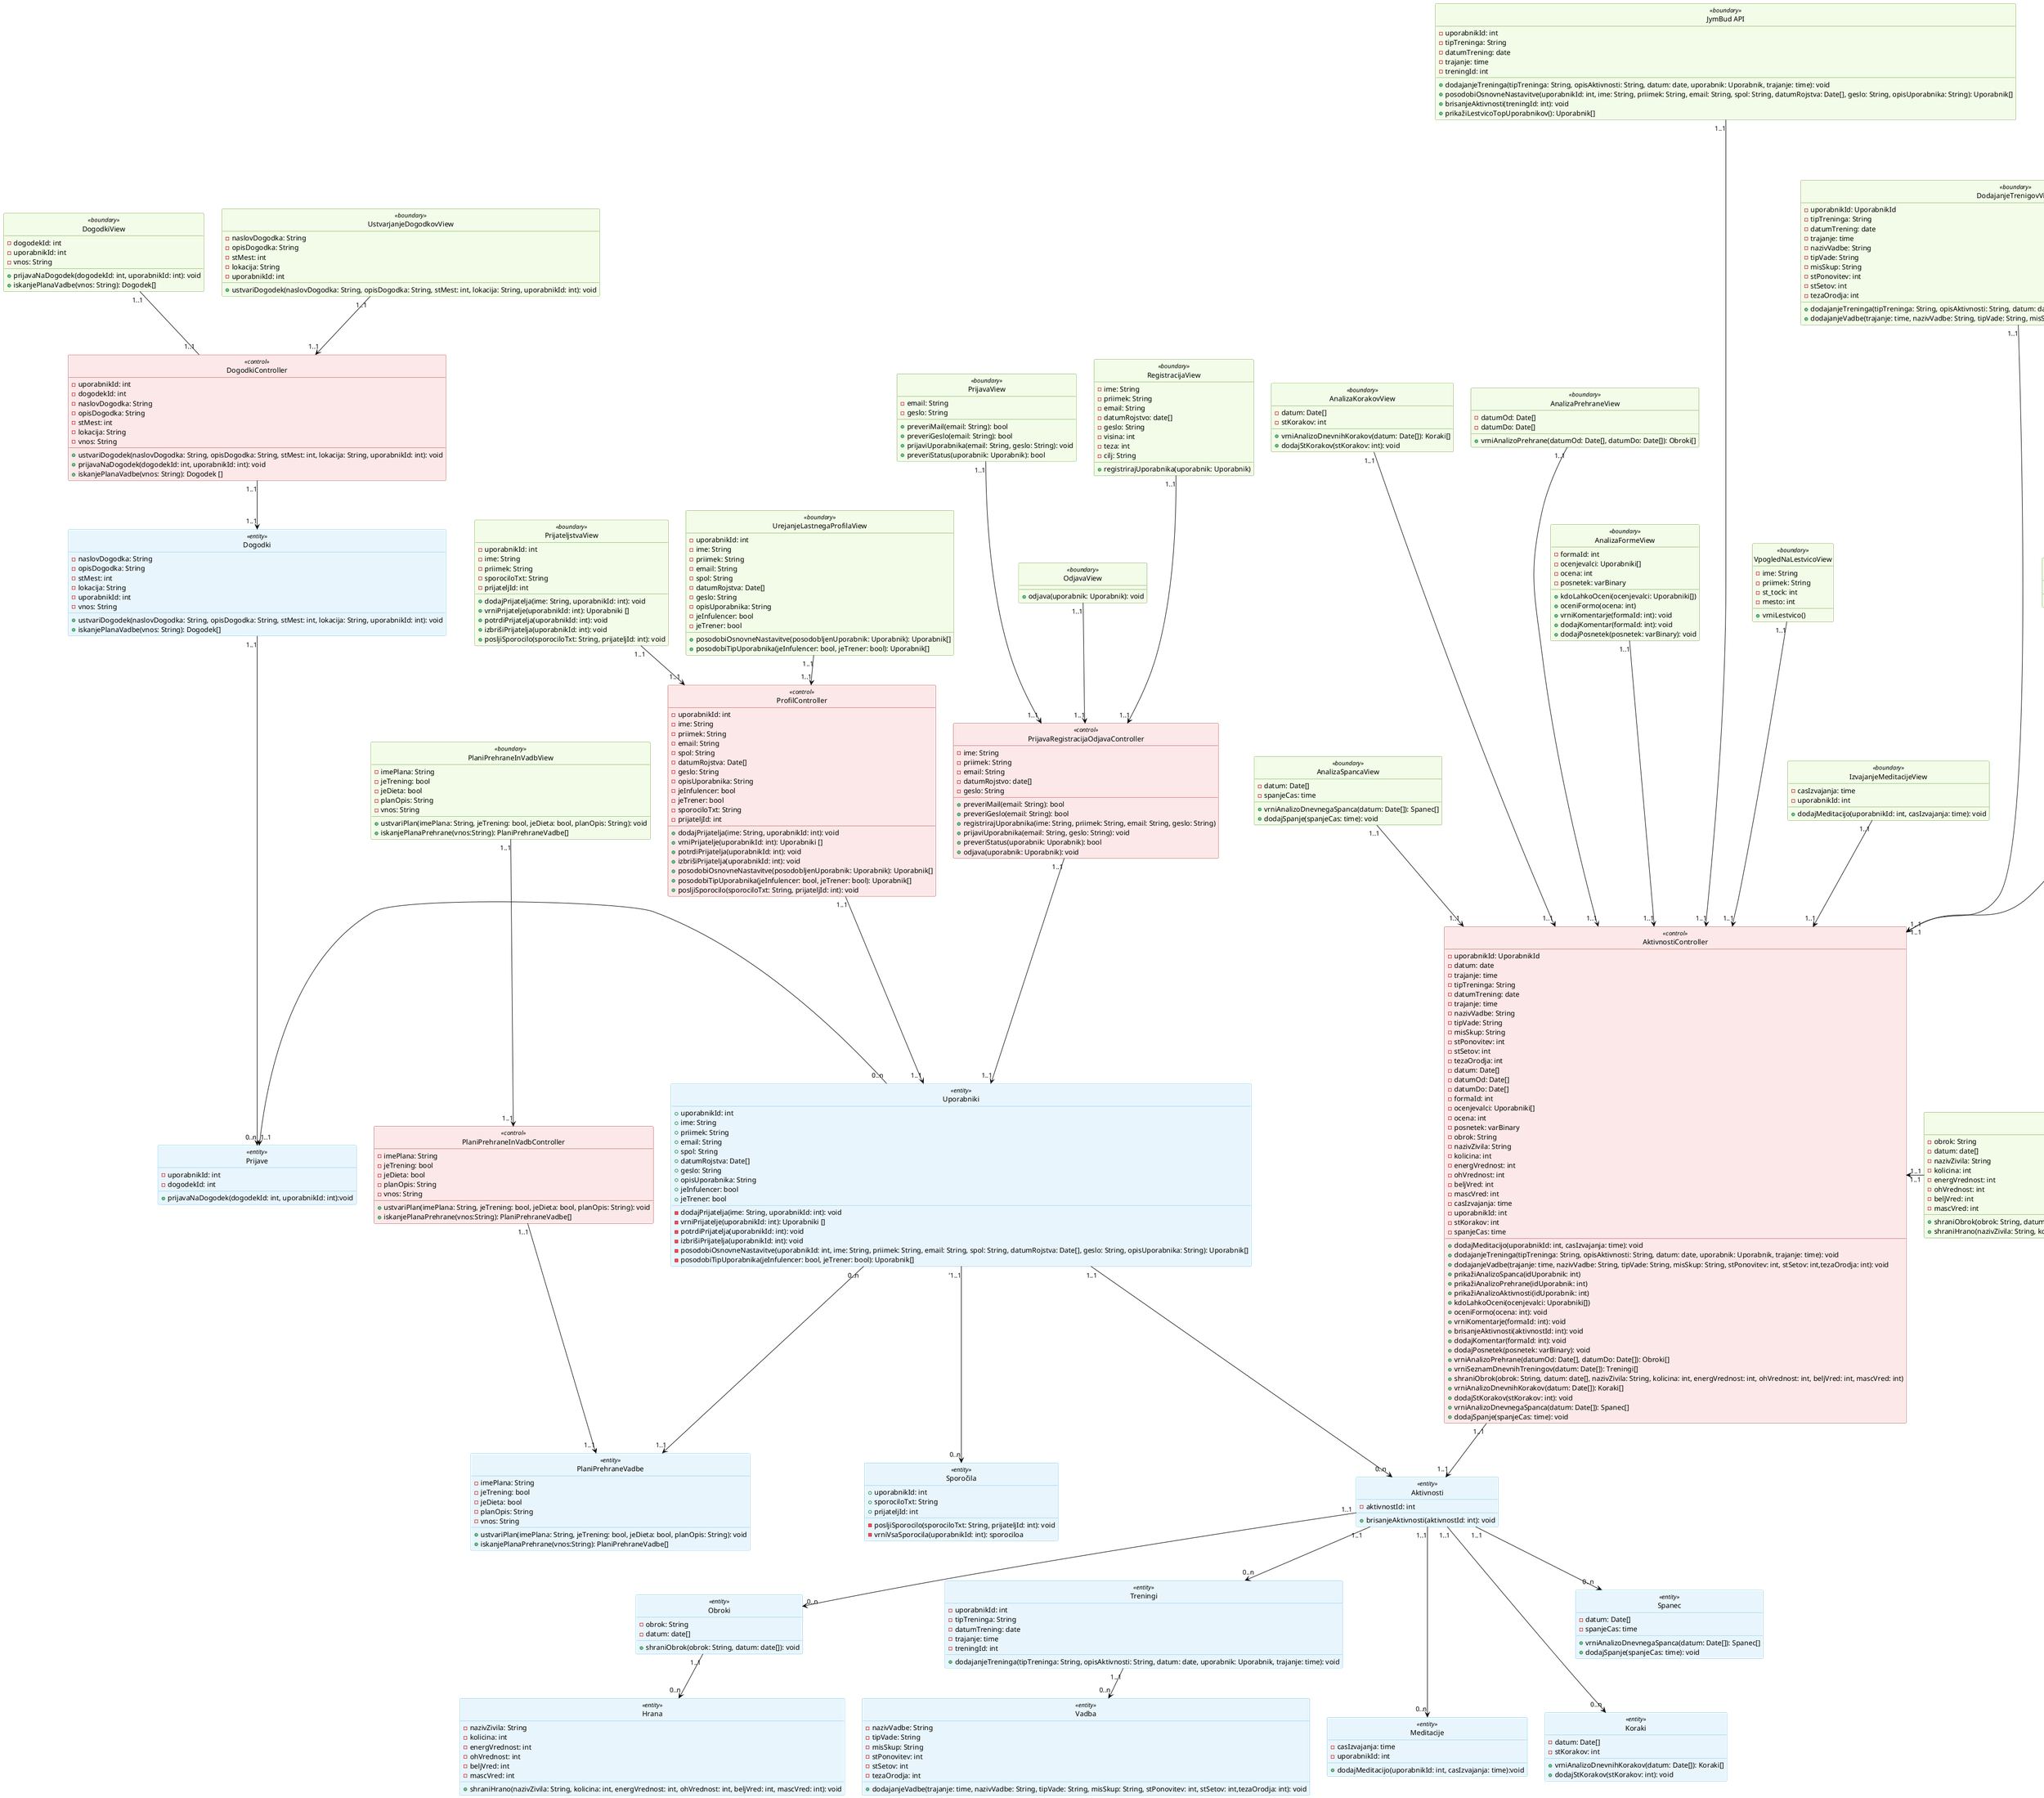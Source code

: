 @startuml
skinparam class {
  backgroundColor white
  borderColor #5FB8EC
  arrowColor black
}

skinparam class<<boundary>> {
  backgroundColor #f2fce8
  borderColor #4d8712
}

skinparam class<<control>> {
  backgroundColor #fce8e8
  borderColor #9e1515
}

skinparam class<<entity>> {
  backgroundColor #e8f5fc
}

skinparam backgroundcolor transparent
hide circle

Class "PrijateljstvaView" AS PRIJATELJI_VIEW <<boundary>> {
  -uporabnikId: int
  -ime: String
  -priimek: String
  -sporociloTxt: String
  -prijateljId: int
  +dodajPrijatelja(ime: String, uporabnikId: int): void
  +vrniPrijatelje(uporabnikId: int): Uporabniki []
  +potrdiPrijatelja(uporabnikId: int): void
  +izbrišiPrijatelja(uporabnikId: int): void
  +posljiSporocilo(sporociloTxt: String, prijateljId: int): void
}

Class "VpogledNaLestvicoView" AS LESTVICA_VIEW <<boundary>> {
  -ime: String
  -priimek: String
  -st_tock: int
  -mesto: int
  +vrniLestvico()
}

Class "PlaniPrehraneInVadbView" AS ISKANJE_PLANOV_VIEW <<boundary>> {
  -imePlana: String
  -jeTrening: bool
  -jeDieta: bool
  -planOpis: String
  -vnos: String
  +ustvariPlan(imePlana: String, jeTrening: bool, jeDieta: bool, planOpis: String): void
  +iskanjePlanaPrehrane(vnos:String): PlaniPrehraneVadbe[]
}

Class "IzvajanjeMeditacijeView" AS MEDITACIJA_VIEW <<boundary>> {
  -casIzvajanja: time
  -uporabnikId: int
  +dodajMeditacijo(uporabnikId: int, casIzvajanja: time): void
}

Class "UrejanjeLastnegaProfilaView" AS UREJANJE_PROFILA_VIEW <<boundary>> {
  -uporabnikId: int
  -ime: String
  -priimek: String
  -email: String
  -spol: String
  -datumRojstva: Date[]
  -geslo: String
  -opisUporabnika: String
  -jeInfulencer: bool
  -jeTrener: bool
  +posodobiOsnovneNastavitve(posodobljenUporabnik: Uporabnik): Uporabnik[]
  +posodobiTipUporabnika(jeInfulencer: bool, jeTrener: bool): Uporabnik[]
}

Class "DogodkiView" AS DOGODKI_VIEW <<boundary>> {
  -dogodekId: int
  -uporabnikId: int
  -vnos: String
  +prijavaNaDogodek(dogodekId: int, uporabnikId: int): void
  +iskanjePlanaVadbe(vnos: String): Dogodek[]
}

Class "UstvarjanjeDogodkovView" AS USTVARJANJE_DOGODKOV_VIEW <<boundary>> {
  -naslovDogodka: String
  -opisDogodka: String
  -stMest: int
  -lokacija: String
  -uporabnikId: int
  +ustvariDogodek(naslovDogodka: String, opisDogodka: String, stMest: int, lokacija: String, uporabnikId: int): void
}

Class "AnalizaObrokovView" AS ANALIZA_OBROKOV_VIEW <<boundary>> {
  -obrok: String
  -datum: date[]
  -nazivZivila: String
  -kolicina: int
  -energVrednost: int
  -ohVrednost: int
  -beljVred: int
  -mascVred: int
  +shraniObrok(obrok: String, datum: date[]): void
  +shraniHrano(nazivZivila: String, kolicina: int, energVrednost: int, ohVrednost: int, beljVred: int, mascVred: int): void
}

Class "DodajanjeTrenigovView" AS DODAJANJE_TRENINGOV_VIEW <<boundary>> {
  -uporabnikId: UporabnikId
  -tipTreninga: String
  -datumTrening: date
  -trajanje: time
  -nazivVadbe: String
  -tipVade: String
  -misSkup: String
  -stPonovitev: int
  -stSetov: int
  -tezaOrodja: int
  +dodajanjeTreninga(tipTreninga: String, opisAktivnosti: String, datum: date, uporabnik: Uporabnik, trajanje: time)
  +dodajanjeVadbe(trajanje: time, nazivVadbe: String, tipVade: String, misSkup: String, stPonovitev: int, stSetov: int,tezaOrodja: int)
}

Class "AnalizaTreningovView" AS ANALIZA_TRENINGOV_VIEW <<boundary>> {
  -datum: Date[]
  +vrniSeznamDnevnihTreningov(datum: Date[]): Treningi[]
}

Class "AnalizaSpancaView" AS ANALIZA_SPANCA_VIEW <<boundary>> {
  -datum: Date[]
  -spanjeCas: time
  +vrniAnalizoDnevnegaSpanca(datum: Date[]): Spanec[]
  +dodajSpanje(spanjeCas: time): void
}

Class "AnalizaKorakovView" AS ANALIZA_KORAKOV_VIEW <<boundary>> {
  -datum: Date[]
  -stKorakov: int
  +vrniAnalizoDnevnihKorakov(datum: Date[]): Koraki[]
  +dodajStKorakov(stKorakov: int): void
}

Class "AnalizaPrehraneView" AS ANALIZA_PREHRANE_VIEW <<boundary>> {
  -datumOd: Date[]
  -datumDo: Date[]
  +vrniAnalizoPrehrane(datumOd: Date[], datumDo: Date[]): Obroki[]
}

Class "AnalizaFormeView" AS ANALIZA_FORME_VIEW <<boundary>> {
  -formaId: int
  -ocenjevalci: Uporabniki[]
  -ocena: int
  -posnetek: varBinary
  +kdoLahkoOceni(ocenjevalci: Uporabniki[])
  +oceniFormo(ocena: int)
  +vrniKomentarje(formaId: int): void
  +dodajKomentar(formaId: int): void
  +dodajPosnetek(posnetek: varBinary): void
}

Class "RegistracijaView" AS REGISTRACIJA_VIEW <<boundary>> {
  -ime: String
  -priimek: String
  -email: String
  -datumRojstvo: date[]
  -geslo: String
  -visina: int
  -teza: int
  -cilj: String
  +registrirajUporabnika(uporabnik: Uporabnik)
}

Class "PrijavaView" AS PRIJAVA_VIEW <<boundary>> {
  -email: String
  -geslo: String
  +preveriMail(email: String): bool
  +preveriGeslo(email: String): bool
  +prijaviUporabnika(email: String, geslo: String): void
  +preveriStatus(uporabnik: Uporabnik): bool
}

Class "OdjavaView" AS ODJAVA_VIEW <<boundary>> {
  +odjava(uporabnik: Uporabnik): void
}

Class "PrijavaRegistracijaOdjavaController" AS LOGIN_CONTROL <<control>> {
  -ime: String
  -priimek: String
  -email: String
  -datumRojstvo: date[]
  -geslo: String
  +preveriMail(email: String): bool
  +preveriGeslo(email: String): bool
  +registrirajUporabnika(ime: String, priimek: String, email: String, geslo: String)
  +prijaviUporabnika(email: String, geslo: String): void
  +preveriStatus(uporabnik: Uporabnik): bool
  +odjava(uporabnik: Uporabnik): void
}

Class "ProfilController" AS PROFIL_CONTROL <<control>> {
  -uporabnikId: int
  -ime: String
  -priimek: String
  -email: String
  -spol: String
  -datumRojstva: Date[]
  -geslo: String
  -opisUporabnika: String
  -jeInfulencer: bool
  -jeTrener: bool
  -sporociloTxt: String
  -prijateljId: int
  +dodajPrijatelja(ime: String, uporabnikId: int): void
  +vrniPrijatelje(uporabnikId: int): Uporabniki []
  +potrdiPrijatelja(uporabnikId: int): void
  +izbrišiPrijatelja(uporabnikId: int): void
  +posodobiOsnovneNastavitve(posodobljenUporabnik: Uporabnik): Uporabnik[]
  +posodobiTipUporabnika(jeInfulencer: bool, jeTrener: bool): Uporabnik[]
  +posljiSporocilo(sporociloTxt: String, prijateljId: int): void
}

Class "DogodkiController" AS DOGODKI_CONTROL <<control>> {
  -uporabnikId: int
  -dogodekId: int
  -naslovDogodka: String
  -opisDogodka: String
  -stMest: int
  -lokacija: String
  -vnos: String
  +ustvariDogodek(naslovDogodka: String, opisDogodka: String, stMest: int, lokacija: String, uporabnikId: int): void
  +prijavaNaDogodek(dogodekId: int, uporabnikId: int): void
  +iskanjePlanaVadbe(vnos: String): Dogodek []
}

Class "AktivnostiController" AS AKTIVNOSTI_CONTROL <<control>> {
  -uporabnikId: UporabnikId
  -datum: date
  -trajanje: time
  -tipTreninga: String
  -datumTrening: date
  -trajanje: time
  -nazivVadbe: String
  -tipVade: String
  -misSkup: String
  -stPonovitev: int
  -stSetov: int
  -tezaOrodja: int
  -datum: Date[]
  -datumOd: Date[]
  -datumDo: Date[]
  -formaId: int
  -ocenjevalci: Uporabniki[]
  -ocena: int
  -posnetek: varBinary
  -obrok: String
  -nazivZivila: String
  -kolicina: int
  -energVrednost: int
  -ohVrednost: int
  -beljVred: int
  -mascVred: int
  -casIzvajanja: time
  -uporabnikId: int
  -stKorakov: int
  -spanjeCas: time
  +dodajMeditacijo(uporabnikId: int, casIzvajanja: time): void
  +dodajanjeTreninga(tipTreninga: String, opisAktivnosti: String, datum: date, uporabnik: Uporabnik, trajanje: time): void
  +dodajanjeVadbe(trajanje: time, nazivVadbe: String, tipVade: String, misSkup: String, stPonovitev: int, stSetov: int,tezaOrodja: int): void
  +prikažiAnalizoSpanca(idUporabnik: int)
  +prikažiAnalizoPrehrane(idUporabnik: int)
  +prikažiAnalizoAktivnosti(idUporabnik: int)
  +kdoLahkoOceni(ocenjevalci: Uporabniki[])
  +oceniFormo(ocena: int): void
  +vrniKomentarje(formaId: int): void
  +brisanjeAktivnosti(aktivnostId: int): void
  +dodajKomentar(formaId: int): void
  +dodajPosnetek(posnetek: varBinary): void
  +vrniAnalizoPrehrane(datumOd: Date[], datumDo: Date[]): Obroki[]
  +vrniSeznamDnevnihTreningov(datum: Date[]): Treningi[]
  +shraniObrok(obrok: String, datum: date[], nazivZivila: String, kolicina: int, energVrednost: int, ohVrednost: int, beljVred: int, mascVred: int)
  +vrniAnalizoDnevnihKorakov(datum: Date[]): Koraki[]
  +dodajStKorakov(stKorakov: int): void
  +vrniAnalizoDnevnegaSpanca(datum: Date[]): Spanec[]
  +dodajSpanje(spanjeCas: time): void
}

Class "PlaniPrehraneInVadbController" AS PLANI_PREHRANE_IN_VADB_CONTROL <<control>> {
  -imePlana: String
  -jeTrening: bool
  -jeDieta: bool
  -planOpis: String
  -vnos: String
  +ustvariPlan(imePlana: String, jeTrening: bool, jeDieta: bool, planOpis: String): void
  +iskanjePlanaPrehrane(vnos:String): PlaniPrehraneVadbe[]
}

Class "PlaniPrehraneVadbe" AS PLANI_PREHRANE_VADBE <<entity>> {
  -imePlana: String
  -jeTrening: bool
  -jeDieta: bool
  -planOpis: String
  -vnos: String
  +ustvariPlan(imePlana: String, jeTrening: bool, jeDieta: bool, planOpis: String): void
  +iskanjePlanaPrehrane(vnos:String): PlaniPrehraneVadbe[]
}

Class "Aktivnosti" AS AKTIVNOSTI <<entity>> {
  -aktivnostId: int
  +brisanjeAktivnosti(aktivnostId: int): void
}

Class "Uporabniki" AS UPORABNIKI <<entity>> {
  +uporabnikId: int
  +ime: String
  +priimek: String
  +email: String
  +spol: String
  +datumRojstva: Date[]
  +geslo: String
  +opisUporabnika: String
  +jeInfulencer: bool
  +jeTrener: bool
  -dodajPrijatelja(ime: String, uporabnikId: int): void
  -vrniPrijatelje(uporabnikId: int): Uporabniki []
  -potrdiPrijatelja(uporabnikId: int): void
  -izbrišiPrijatelja(uporabnikId: int): void
  -posodobiOsnovneNastavitve(uporabnikId: int, ime: String, priimek: String, email: String, spol: String, datumRojstva: Date[], geslo: String, opisUporabnika: String): Uporabnik[]
  -posodobiTipUporabnika(jeInfulencer: bool, jeTrener: bool): Uporabnik[]
}

Class "Sporočila" AS SPOROCILA <<entity>> {
  +uporabnikId: int
  +sporociloTxt: String
  +prijateljId: int
  -posljiSporocilo(sporociloTxt: String, prijateljId: int): void
  -vrniVsaSporocila(uporabnikId: int): sporociloa
}

Class "Prijave" AS PRIJAVE <<entity>> {
  -uporabnikId: int
  -dogodekId: int
  +prijavaNaDogodek(dogodekId: int, uporabnikId: int):void
}

Class "Dogodki" AS DOGODKI <<entity>> {
  -naslovDogodka: String
  -opisDogodka: String
  -stMest: int
  -lokacija: String
  -uporabnikId: int
  -vnos: String
  +ustvariDogodek(naslovDogodka: String, opisDogodka: String, stMest: int, lokacija: String, uporabnikId: int): void
  +iskanjePlanaVadbe(vnos: String): Dogodek[]
}

Class "Obroki" AS OBROKI <<entity>> {
  -obrok: String
  -datum: date[]
  +shraniObrok(obrok: String, datum: date[]): void
}

Class "Treningi" AS TRENINGI <<entity>> {
  -uporabnikId: int
  -tipTreninga: String
  -datumTrening: date
  -trajanje: time
  -treningId: int
  +dodajanjeTreninga(tipTreninga: String, opisAktivnosti: String, datum: date, uporabnik: Uporabnik, trajanje: time): void
}

Class "Meditacije" AS MEDITACIJE <<entity>> {
  -casIzvajanja: time
  -uporabnikId: int
  +dodajMeditacijo(uporabnikId: int, casIzvajanja: time):void
}

Class "Koraki" AS KORAKI <<entity>> {
  -datum: Date[]
  -stKorakov: int
  +vrniAnalizoDnevnihKorakov(datum: Date[]): Koraki[]
  +dodajStKorakov(stKorakov: int): void
}

Class "Spanec" AS SPANEC <<entity>> {
  -datum: Date[]
  -spanjeCas: time
  +vrniAnalizoDnevnegaSpanca(datum: Date[]): Spanec[]
  +dodajSpanje(spanjeCas: time): void
}

Class "Hrana" AS HRANA <<entity>> {
  -nazivZivila: String
  -kolicina: int
  -energVrednost: int
  -ohVrednost: int
  -beljVred: int
  -mascVred: int
  +shraniHrano(nazivZivila: String, kolicina: int, energVrednost: int, ohVrednost: int, beljVred: int, mascVred: int): void
}

Class "Vadba" AS VADBA <<entity>> {
  -nazivVadbe: String
  -tipVade: String
  -misSkup: String
  -stPonovitev: int
  -stSetov: int
  -tezaOrodja: int
  +dodajanjeVadbe(trajanje: time, nazivVadbe: String, tipVade: String, misSkup: String, stPonovitev: int, stSetov: int,tezaOrodja: int): void
}

Class "JymBud API" as JAPI <<boundary>>  {
  -uporabnikId: int
  -tipTreninga: String
  -datumTrening: date
  -trajanje: time
  -treningId: int
  +dodajanjeTreninga(tipTreninga: String, opisAktivnosti: String, datum: date, uporabnik: Uporabnik, trajanje: time): void
  +posodobiOsnovneNastavitve(uporabnikId: int, ime: String, priimek: String, email: String, spol: String, datumRojstva: Date[], geslo: String, opisUporabnika: String): Uporabnik[]
  +brisanjeAktivnosti(treningId: int): void
  +prikažiLestvicoTopUporabnikov(): Uporabnik[]
}

REGISTRACIJA_VIEW "1..1" ---> "1..1" LOGIN_CONTROL
PRIJAVA_VIEW "1..1" ---> "1..1" LOGIN_CONTROL
ODJAVA_VIEW "1..1" --> "1..1" LOGIN_CONTROL

PRIJATELJI_VIEW "1..1" --> "1..1" PROFIL_CONTROL
UREJANJE_PROFILA_VIEW "1..1" --> "1..1" PROFIL_CONTROL

LESTVICA_VIEW "1..1" ---> "1..1" AKTIVNOSTI_CONTROL
MEDITACIJA_VIEW "1..1" --> "1..1" AKTIVNOSTI_CONTROL
ANALIZA_OBROKOV_VIEW "1..1" -----l-> "1..1" AKTIVNOSTI_CONTROL
DODAJANJE_TRENINGOV_VIEW "1..1" -----> "1..1" AKTIVNOSTI_CONTROL
ANALIZA_TRENINGOV_VIEW "1..1" ---> "1..1" AKTIVNOSTI_CONTROL
ANALIZA_SPANCA_VIEW "1..1" --> "1..1" AKTIVNOSTI_CONTROL
ANALIZA_KORAKOV_VIEW "1..1" ----> "1..1" AKTIVNOSTI_CONTROL
ANALIZA_PREHRANE_VIEW "1..1" ----> "1..1" AKTIVNOSTI_CONTROL
ANALIZA_FORME_VIEW "1..1" ---> "1..1" AKTIVNOSTI_CONTROL
JAPI "1..1" -------> "1..1" AKTIVNOSTI_CONTROL

DOGODKI_VIEW "1..1" -- "1..1" DOGODKI_CONTROL
USTVARJANJE_DOGODKOV_VIEW "1..1" --> "1..1" DOGODKI_CONTROL

PLANI_PREHRANE_IN_VADB_CONTROL "1..1" --> "1..1" PLANI_PREHRANE_VADBE

ISKANJE_PLANOV_VIEW "1..1" --> "1..1" PLANI_PREHRANE_IN_VADB_CONTROL

PROFIL_CONTROL "1..1" --> "1..1" UPORABNIKI

DOGODKI_CONTROL "1..1" --> "1..1" DOGODKI

DOGODKI "1..1" ---> "0..n" PRIJAVE
LOGIN_CONTROL "1..1" --> "1..1" UPORABNIKI

AKTIVNOSTI_CONTROL "1..1" --> "1..1" AKTIVNOSTI

AKTIVNOSTI  "1..1" ---> "0..n" KORAKI
AKTIVNOSTI  "1..1" ---> "0..n" MEDITACIJE
AKTIVNOSTI  "1..1" --> "0..n" TRENINGI
AKTIVNOSTI  "1..1" --> "0..n" SPANEC
AKTIVNOSTI  "1..1" --> "0..n" OBROKI

UPORABNIKI "'1..1" --> "0..n" SPOROCILA
UPORABNIKI "1..1" --> "0..n" AKTIVNOSTI
UPORABNIKI "0..n" -l-> "1..1" PRIJAVE

UPORABNIKI "0..n" --> "1..1" PLANI_PREHRANE_VADBE


OBROKI  "1..1" --> "0..n" HRANA
TRENINGI  "1..1" --> "0..n" VADBA
@enduml
